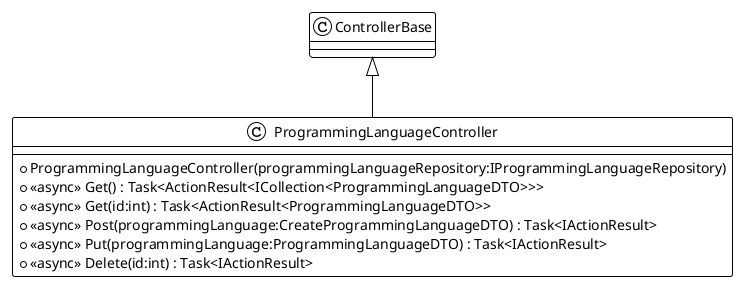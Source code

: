 @startuml
!theme plain
class ProgrammingLanguageController {
    + ProgrammingLanguageController(programmingLanguageRepository:IProgrammingLanguageRepository)
    + <<async>> Get() : Task<ActionResult<ICollection<ProgrammingLanguageDTO>>>
    + <<async>> Get(id:int) : Task<ActionResult<ProgrammingLanguageDTO>>
    + <<async>> Post(programmingLanguage:CreateProgrammingLanguageDTO) : Task<IActionResult>
    + <<async>> Put(programmingLanguage:ProgrammingLanguageDTO) : Task<IActionResult>
    + <<async>> Delete(id:int) : Task<IActionResult>
}
ControllerBase <|-- ProgrammingLanguageController
@enduml
